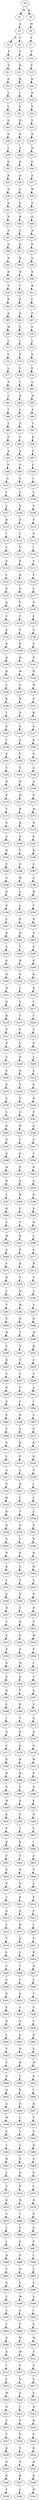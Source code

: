 strict digraph  {
	S0 -> S1 [ label = M ];
	S0 -> S2 [ label = K ];
	S1 -> S3 [ label = A ];
	S2 -> S4 [ label = M ];
	S3 -> S5 [ label = D ];
	S3 -> S6 [ label = T ];
	S4 -> S7 [ label = T ];
	S5 -> S8 [ label = F ];
	S6 -> S9 [ label = F ];
	S7 -> S10 [ label = T ];
	S8 -> S11 [ label = D ];
	S9 -> S12 [ label = D ];
	S10 -> S13 [ label = F ];
	S11 -> S14 [ label = S ];
	S12 -> S15 [ label = D ];
	S13 -> S16 [ label = D ];
	S14 -> S17 [ label = L ];
	S15 -> S18 [ label = V ];
	S16 -> S19 [ label = D ];
	S17 -> S20 [ label = L ];
	S18 -> S21 [ label = L ];
	S19 -> S22 [ label = V ];
	S20 -> S23 [ label = Q ];
	S21 -> S24 [ label = E ];
	S22 -> S25 [ label = L ];
	S23 -> S26 [ label = G ];
	S24 -> S27 [ label = E ];
	S25 -> S28 [ label = E ];
	S26 -> S29 [ label = I ];
	S27 -> S30 [ label = A ];
	S28 -> S31 [ label = Q ];
	S29 -> S32 [ label = G ];
	S30 -> S33 [ label = G ];
	S31 -> S34 [ label = V ];
	S32 -> S35 [ label = E ];
	S33 -> S36 [ label = A ];
	S34 -> S37 [ label = G ];
	S35 -> S38 [ label = F ];
	S36 -> S39 [ label = L ];
	S37 -> S40 [ label = K ];
	S38 -> S41 [ label = G ];
	S39 -> S42 [ label = G ];
	S40 -> S43 [ label = F ];
	S41 -> S44 [ label = P ];
	S42 -> S45 [ label = R ];
	S43 -> S46 [ label = G ];
	S44 -> S47 [ label = F ];
	S45 -> S48 [ label = C ];
	S46 -> S49 [ label = A ];
	S47 -> S50 [ label = Q ];
	S48 -> S51 [ label = Q ];
	S49 -> S52 [ label = F ];
	S50 -> S53 [ label = H ];
	S51 -> S54 [ label = K ];
	S52 -> S55 [ label = Q ];
	S53 -> S56 [ label = R ];
	S54 -> S57 [ label = R ];
	S55 -> S58 [ label = K ];
	S56 -> S59 [ label = V ];
	S57 -> S60 [ label = I ];
	S58 -> S61 [ label = R ];
	S59 -> S62 [ label = F ];
	S60 -> S63 [ label = F ];
	S61 -> S64 [ label = I ];
	S62 -> S65 [ label = A ];
	S63 -> S66 [ label = A ];
	S64 -> S67 [ label = F ];
	S65 -> S68 [ label = M ];
	S66 -> S69 [ label = L ];
	S67 -> S70 [ label = V ];
	S68 -> S71 [ label = L ];
	S69 -> S72 [ label = L ];
	S70 -> S73 [ label = L ];
	S71 -> S74 [ label = C ];
	S72 -> S75 [ label = G ];
	S73 -> S76 [ label = A ];
	S74 -> S77 [ label = L ];
	S75 -> S78 [ label = V ];
	S76 -> S79 [ label = C ];
	S77 -> S80 [ label = P ];
	S78 -> S81 [ label = L ];
	S79 -> S82 [ label = L ];
	S80 -> S83 [ label = C ];
	S81 -> S84 [ label = Q ];
	S82 -> S85 [ label = M ];
	S83 -> S86 [ label = T ];
	S84 -> S87 [ label = L ];
	S85 -> S88 [ label = S ];
	S86 -> S89 [ label = L ];
	S87 -> S90 [ label = T ];
	S88 -> S91 [ label = L ];
	S89 -> S92 [ label = F ];
	S90 -> S93 [ label = F ];
	S91 -> S94 [ label = P ];
	S92 -> S95 [ label = A ];
	S93 -> S96 [ label = A ];
	S94 -> S97 [ label = F ];
	S95 -> S98 [ label = F ];
	S96 -> S99 [ label = G ];
	S97 -> S100 [ label = C ];
	S98 -> S101 [ label = Q ];
	S99 -> S102 [ label = F ];
	S100 -> S103 [ label = I ];
	S101 -> S104 [ label = Y ];
	S102 -> S105 [ label = L ];
	S103 -> S106 [ label = V ];
	S104 -> S107 [ label = L ];
	S105 -> S108 [ label = A ];
	S106 -> S109 [ label = Y ];
	S107 -> S110 [ label = N ];
	S108 -> S111 [ label = G ];
	S109 -> S112 [ label = V ];
	S110 -> S113 [ label = I ];
	S111 -> S114 [ label = I ];
	S112 -> S115 [ label = G ];
	S113 -> S116 [ label = V ];
	S114 -> S117 [ label = V ];
	S115 -> S118 [ label = I ];
	S116 -> S119 [ label = F ];
	S117 -> S120 [ label = F ];
	S118 -> S121 [ label = V ];
	S119 -> S122 [ label = L ];
	S120 -> S123 [ label = Q ];
	S121 -> S124 [ label = F ];
	S122 -> S125 [ label = G ];
	S123 -> S126 [ label = G ];
	S124 -> S127 [ label = L ];
	S125 -> S128 [ label = Q ];
	S126 -> S129 [ label = Y ];
	S127 -> S130 [ label = G ];
	S128 -> S131 [ label = V ];
	S129 -> S132 [ label = T ];
	S130 -> S133 [ label = F ];
	S131 -> S134 [ label = P ];
	S132 -> S135 [ label = P ];
	S133 -> S136 [ label = T ];
	S134 -> S137 [ label = E ];
	S135 -> S138 [ label = D ];
	S136 -> S139 [ label = P ];
	S137 -> S140 [ label = H ];
	S138 -> S141 [ label = H ];
	S139 -> S142 [ label = D ];
	S140 -> S143 [ label = R ];
	S141 -> S144 [ label = W ];
	S142 -> S145 [ label = H ];
	S143 -> S146 [ label = C ];
	S144 -> S147 [ label = C ];
	S145 -> S148 [ label = W ];
	S146 -> S149 [ label = R ];
	S147 -> S150 [ label = R ];
	S148 -> S151 [ label = C ];
	S149 -> S152 [ label = L ];
	S150 -> S153 [ label = D ];
	S151 -> S154 [ label = R ];
	S152 -> S155 [ label = P ];
	S153 -> S156 [ label = S ];
	S154 -> S157 [ label = S ];
	S155 -> S158 [ label = T ];
	S156 -> S159 [ label = A ];
	S157 -> S160 [ label = P ];
	S158 -> S161 [ label = E ];
	S159 -> S162 [ label = V ];
	S160 -> S163 [ label = G ];
	S161 -> S164 [ label = T ];
	S162 -> S165 [ label = V ];
	S163 -> S166 [ label = A ];
	S164 -> S167 [ label = R ];
	S165 -> S168 [ label = D ];
	S166 -> S169 [ label = A ];
	S167 -> S170 [ label = R ];
	S168 -> S171 [ label = M ];
	S169 -> S172 [ label = E ];
	S170 -> S173 [ label = T ];
	S171 -> S174 [ label = R ];
	S172 -> S175 [ label = M ];
	S173 -> S176 [ label = S ];
	S174 -> S177 [ label = R ];
	S175 -> S178 [ label = R ];
	S176 -> S179 [ label = S ];
	S177 -> S180 [ label = A ];
	S178 -> S181 [ label = E ];
	S179 -> S182 [ label = R ];
	S180 -> S183 [ label = C ];
	S181 -> S184 [ label = K ];
	S182 -> S185 [ label = C ];
	S183 -> S186 [ label = G ];
	S184 -> S187 [ label = C ];
	S185 -> S188 [ label = G ];
	S186 -> S189 [ label = W ];
	S187 -> S190 [ label = G ];
	S188 -> S191 [ label = A ];
	S189 -> S192 [ label = S ];
	S190 -> S193 [ label = W ];
	S191 -> S194 [ label = S ];
	S192 -> S195 [ label = L ];
	S193 -> S196 [ label = S ];
	S194 -> S197 [ label = L ];
	S195 -> S198 [ label = E ];
	S196 -> S199 [ label = R ];
	S197 -> S200 [ label = E ];
	S198 -> S201 [ label = H ];
	S199 -> S202 [ label = E ];
	S200 -> S203 [ label = A ];
	S201 -> S204 [ label = T ];
	S202 -> S205 [ label = E ];
	S203 -> S206 [ label = A ];
	S204 -> S207 [ label = R ];
	S205 -> S208 [ label = E ];
	S206 -> S209 [ label = H ];
	S207 -> S210 [ label = S ];
	S208 -> S211 [ label = K ];
	S209 -> S212 [ label = R ];
	S210 -> S213 [ label = L ];
	S211 -> S214 [ label = N ];
	S212 -> S215 [ label = N ];
	S213 -> S216 [ label = T ];
	S214 -> S217 [ label = Y ];
	S215 -> S218 [ label = R ];
	S216 -> S219 [ label = V ];
	S217 -> S220 [ label = T ];
	S218 -> S221 [ label = S ];
	S219 -> S222 [ label = P ];
	S220 -> S223 [ label = V ];
	S221 -> S224 [ label = R ];
	S222 -> S225 [ label = L ];
	S223 -> S226 [ label = P ];
	S224 -> S227 [ label = A ];
	S225 -> S228 [ label = S ];
	S226 -> S229 [ label = L ];
	S227 -> S230 [ label = S ];
	S228 -> S231 [ label = N ];
	S229 -> S232 [ label = L ];
	S230 -> S233 [ label = G ];
	S231 -> S234 [ label = T ];
	S232 -> S235 [ label = E ];
	S233 -> S236 [ label = S ];
	S234 -> S237 [ label = S ];
	S235 -> S238 [ label = H ];
	S236 -> S239 [ label = L ];
	S237 -> S240 [ label = G ];
	S238 -> S241 [ label = F ];
	S239 -> S242 [ label = E ];
	S240 -> S243 [ label = R ];
	S241 -> S244 [ label = D ];
	S242 -> S245 [ label = D ];
	S243 -> S246 [ label = L ];
	S244 -> S247 [ label = G ];
	S245 -> S248 [ label = Q ];
	S246 -> S249 [ label = Q ];
	S247 -> S250 [ label = S ];
	S248 -> S251 [ label = W ];
	S249 -> S252 [ label = P ];
	S250 -> S253 [ label = K ];
	S251 -> S254 [ label = N ];
	S252 -> S255 [ label = S ];
	S253 -> S256 [ label = S ];
	S254 -> S257 [ label = L ];
	S255 -> S258 [ label = K ];
	S256 -> S259 [ label = F ];
	S257 -> S260 [ label = Q ];
	S258 -> S261 [ label = C ];
	S259 -> S262 [ label = S ];
	S260 -> S263 [ label = C ];
	S261 -> S264 [ label = T ];
	S262 -> S265 [ label = H ];
	S263 -> S266 [ label = M ];
	S264 -> S267 [ label = R ];
	S265 -> S268 [ label = C ];
	S266 -> S269 [ label = R ];
	S267 -> S270 [ label = F ];
	S268 -> S271 [ label = E ];
	S269 -> S272 [ label = V ];
	S270 -> S273 [ label = D ];
	S271 -> S274 [ label = R ];
	S272 -> S275 [ label = N ];
	S273 -> S276 [ label = V ];
	S274 -> S277 [ label = Y ];
	S275 -> S278 [ label = T ];
	S276 -> S279 [ label = D ];
	S277 -> S280 [ label = A ];
	S278 -> S281 [ label = T ];
	S279 -> S282 [ label = W ];
	S280 -> S283 [ label = V ];
	S281 -> S284 [ label = T ];
	S282 -> S285 [ label = N ];
	S283 -> S286 [ label = D ];
	S284 -> S287 [ label = W ];
	S285 -> S288 [ label = T ];
	S286 -> S289 [ label = W ];
	S287 -> S290 [ label = S ];
	S288 -> S291 [ label = T ];
	S289 -> S292 [ label = N ];
	S290 -> S293 [ label = D ];
	S291 -> S294 [ label = T ];
	S292 -> S295 [ label = S ];
	S293 -> S296 [ label = S ];
	S294 -> S297 [ label = L ];
	S295 -> S298 [ label = T ];
	S296 -> S299 [ label = N ];
	S297 -> S300 [ label = G ];
	S298 -> S301 [ label = A ];
	S299 -> S302 [ label = A ];
	S300 -> S303 [ label = C ];
	S301 -> S304 [ label = I ];
	S302 -> S305 [ label = P ];
	S303 -> S306 [ label = D ];
	S304 -> S307 [ label = S ];
	S305 -> S308 [ label = C ];
	S306 -> S309 [ label = T ];
	S307 -> S310 [ label = C ];
	S308 -> S311 [ label = G ];
	S309 -> S312 [ label = E ];
	S310 -> S313 [ label = E ];
	S311 -> S314 [ label = L ];
	S312 -> S315 [ label = T ];
	S313 -> S316 [ label = D ];
	S314 -> S317 [ label = A ];
	S315 -> S318 [ label = L ];
	S316 -> S319 [ label = P ];
	S317 -> S320 [ label = P ];
	S318 -> S321 [ label = N ];
	S319 -> S322 [ label = L ];
	S320 -> S323 [ label = W ];
	S321 -> S324 [ label = L ];
	S322 -> S325 [ label = I ];
	S323 -> S326 [ label = G ];
	S324 -> S327 [ label = T ];
	S325 -> S328 [ label = L ];
	S326 -> S329 [ label = Q ];
	S327 -> S330 [ label = G ];
	S328 -> S331 [ label = F ];
	S329 -> S332 [ label = G ];
	S330 -> S333 [ label = V ];
	S331 -> S334 [ label = R ];
	S332 -> S335 [ label = D ];
	S333 -> S336 [ label = P ];
	S334 -> S337 [ label = N ];
	S335 -> S338 [ label = E ];
	S336 -> S339 [ label = L ];
	S337 -> S340 [ label = H ];
	S338 -> S341 [ label = V ];
	S339 -> S342 [ label = S ];
	S340 -> S343 [ label = S ];
	S341 -> S344 [ label = P ];
	S342 -> S345 [ label = A ];
	S343 -> S346 [ label = D ];
	S344 -> S347 [ label = N ];
	S345 -> S348 [ label = C ];
	S346 -> S349 [ label = N ];
	S347 -> S350 [ label = V ];
	S348 -> S351 [ label = K ];
	S349 -> S352 [ label = T ];
	S350 -> S353 [ label = S ];
	S351 -> S354 [ label = E ];
	S352 -> S355 [ label = M ];
	S353 -> S356 [ label = F ];
	S354 -> S357 [ label = G ];
	S355 -> S358 [ label = P ];
	S356 -> S359 [ label = S ];
	S357 -> S360 [ label = W ];
	S358 -> S361 [ label = L ];
	S359 -> S362 [ label = G ];
	S360 -> S363 [ label = E ];
	S361 -> S364 [ label = T ];
	S362 -> S365 [ label = R ];
	S363 -> S366 [ label = F ];
	S364 -> S367 [ label = S ];
	S365 -> S368 [ label = L ];
	S366 -> S369 [ label = D ];
	S367 -> S370 [ label = C ];
	S368 -> S371 [ label = I ];
	S369 -> S372 [ label = Y ];
	S370 -> S373 [ label = Q ];
	S371 -> S374 [ label = A ];
	S372 -> S375 [ label = E ];
	S373 -> S376 [ label = D ];
	S374 -> S377 [ label = C ];
	S375 -> S378 [ label = G ];
	S376 -> S379 [ label = G ];
	S377 -> S380 [ label = D ];
	S378 -> S381 [ label = R ];
	S379 -> S382 [ label = W ];
	S380 -> S383 [ label = H ];
	S381 -> S384 [ label = R ];
	S382 -> S385 [ label = E ];
	S383 -> S386 [ label = G ];
	S384 -> S387 [ label = T ];
	S385 -> S388 [ label = F ];
	S386 -> S389 [ label = W ];
	S387 -> S390 [ label = F ];
	S388 -> S391 [ label = E ];
	S389 -> S392 [ label = E ];
	S390 -> S393 [ label = V ];
	S391 -> S394 [ label = N ];
	S392 -> S395 [ label = F ];
	S393 -> S396 [ label = T ];
	S394 -> S397 [ label = T ];
	S395 -> S398 [ label = D ];
	S396 -> S399 [ label = E ];
	S397 -> S400 [ label = I ];
	S398 -> S401 [ label = T ];
	S399 -> S402 [ label = V ];
	S400 -> S403 [ label = G ];
	S401 -> S404 [ label = E ];
	S402 -> S405 [ label = R ];
	S403 -> S406 [ label = T ];
	S404 -> S407 [ label = K ];
	S405 -> S408 [ label = G ];
	S406 -> S409 [ label = S ];
	S407 -> S410 [ label = T ];
	S408 -> S411 [ label = E ];
	S409 -> S412 [ label = F ];
	S410 -> S413 [ label = G ];
	S411 -> S414 [ label = G ];
	S412 -> S415 [ label = V ];
	S413 -> S416 [ label = L ];
	S414 -> S417 [ label = H ];
	S415 -> S418 [ label = I ];
	S416 -> S419 [ label = T ];
	S417 -> S420 [ label = Q ];
	S418 -> S421 [ label = E ];
	S419 -> S422 [ label = L ];
	S420 -> S423 [ label = L ];
	S421 -> S424 [ label = F ];
	S422 -> S425 [ label = V ];
	S423 -> S426 [ label = V ];
	S424 -> S427 [ label = N ];
	S425 -> S428 [ label = S ];
	S426 -> S429 [ label = V ];
	S427 -> S430 [ label = L ];
	S428 -> S431 [ label = E ];
	S429 -> S432 [ label = A ];
	S430 -> S433 [ label = V ];
	S431 -> S434 [ label = F ];
	S432 -> S435 [ label = L ];
	S433 -> S436 [ label = C ];
	S434 -> S437 [ label = D ];
	S435 -> S438 [ label = A ];
	S436 -> S439 [ label = S ];
	S437 -> S440 [ label = L ];
	S438 -> S441 [ label = E ];
	S439 -> S442 [ label = D ];
	S440 -> S443 [ label = V ];
	S441 -> S444 [ label = K ];
	S442 -> S445 [ label = A ];
	S443 -> S446 [ label = C ];
	S444 -> S447 [ label = H ];
	S445 -> S448 [ label = W ];
	S446 -> S449 [ label = E ];
	S447 -> S450 [ label = F ];
	S448 -> S451 [ label = K ];
	S449 -> S452 [ label = N ];
	S450 -> S453 [ label = E ];
	S451 -> S454 [ label = L ];
	S452 -> S455 [ label = A ];
	S453 -> S456 [ label = P ];
	S454 -> S457 [ label = D ];
	S455 -> S458 [ label = W ];
	S456 -> S459 [ label = L ];
	S457 -> S460 [ label = L ];
	S458 -> S461 [ label = L ];
	S459 -> S462 [ label = L ];
	S460 -> S463 [ label = S ];
	S461 -> S464 [ label = L ];
	S462 -> S465 [ label = L ];
	S463 -> S466 [ label = Q ];
	S464 -> S467 [ label = D ];
	S465 -> S468 [ label = S ];
	S466 -> S469 [ label = S ];
	S467 -> S470 [ label = L ];
	S468 -> S471 [ label = Q ];
	S469 -> S472 [ label = V ];
	S470 -> S473 [ label = S ];
	S471 -> S474 [ label = F ];
	S472 -> S475 [ label = L ];
	S473 -> S476 [ label = Q ];
	S474 -> S477 [ label = N ];
	S475 -> S478 [ label = N ];
	S476 -> S479 [ label = A ];
	S477 -> S480 [ label = L ];
	S478 -> S481 [ label = F ];
	S479 -> S482 [ label = L ];
	S480 -> S483 [ label = V ];
	S481 -> S484 [ label = G ];
	S482 -> S485 [ label = L ];
	S483 -> S486 [ label = C ];
	S484 -> S487 [ label = F ];
	S485 -> S488 [ label = N ];
	S486 -> S489 [ label = S ];
	S487 -> S490 [ label = L ];
	S488 -> S491 [ label = V ];
	S489 -> S492 [ label = D ];
	S490 -> S493 [ label = L ];
	S491 -> S494 [ label = G ];
	S492 -> S495 [ label = S ];
	S493 -> S496 [ label = G ];
	S494 -> S497 [ label = L ];
	S495 -> S498 [ label = W ];
	S496 -> S499 [ label = S ];
	S497 -> S500 [ label = L ];
	S498 -> S501 [ label = L ];
	S499 -> S502 [ label = I ];
	S500 -> S503 [ label = V ];
	S501 -> S504 [ label = V ];
	S502 -> S505 [ label = S ];
	S503 -> S506 [ label = G ];
	S504 -> S507 [ label = D ];
	S505 -> S508 [ label = M ];
	S506 -> S509 [ label = A ];
	S507 -> S510 [ label = M ];
	S508 -> S511 [ label = G ];
	S509 -> S512 [ label = I ];
	S510 -> S513 [ label = F ];
	S511 -> S514 [ label = Y ];
	S512 -> S515 [ label = L ];
	S513 -> S516 [ label = Q ];
	S514 -> S517 [ label = L ];
	S515 -> S518 [ label = M ];
	S516 -> S519 [ label = S ];
	S517 -> S520 [ label = S ];
	S518 -> S521 [ label = G ];
	S519 -> S522 [ label = I ];
	S520 -> S523 [ label = D ];
	S521 -> S524 [ label = Y ];
	S522 -> S525 [ label = F ];
	S523 -> S526 [ label = R ];
	S524 -> S527 [ label = V ];
	S525 -> S528 [ label = G ];
	S526 -> S529 [ label = F ];
	S527 -> S530 [ label = S ];
	S528 -> S531 [ label = V ];
	S529 -> S532 [ label = G ];
	S530 -> S533 [ label = D ];
	S531 -> S534 [ label = G ];
	S532 -> S535 [ label = R ];
	S533 -> S536 [ label = R ];
	S534 -> S537 [ label = R ];
	S535 -> S538 [ label = K ];
	S536 -> S539 [ label = Y ];
	S537 -> S540 [ label = L ];
	S538 -> S541 [ label = M ];
}
